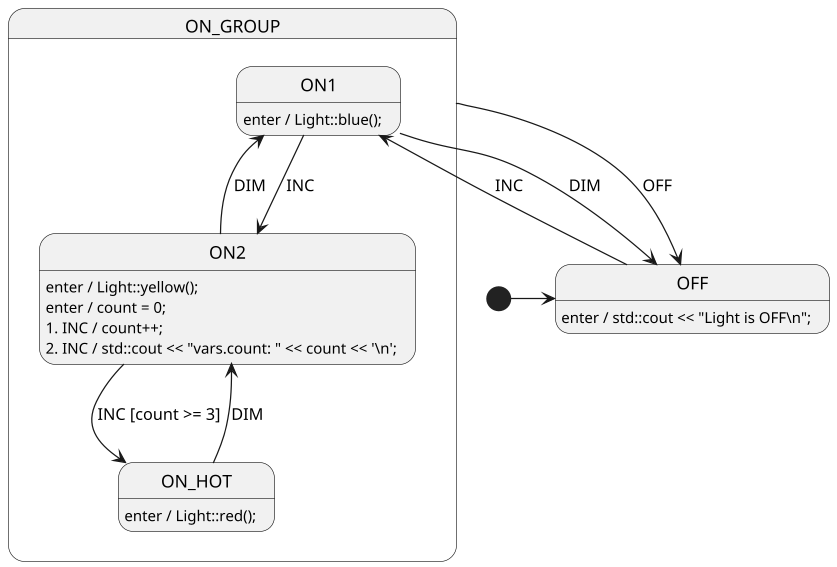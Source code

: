 @startuml LightSm
scale 1.25

' //////////////////////// STATE ORGANIZATION ///////////////////////
' Note: StateSmith treats state names and events as case insensitive.
' More info: https://github.com/StateSmith/StateSmith/wiki/PlantUML

state OFF
state ON_GROUP {
    state ON1
    state ON2
    state ON_HOT
}

[*] -> OFF

' ///////////////////////// STATE HANDLERS /////////////////////////
' Syntax: https://github.com/StateSmith/StateSmith/wiki/Behaviors

OFF: enter / std::cout << "Light is OFF\\n";
' >>> NOTE the extra escape in `\\n` above. This is required for PlantUML.
OFF --> ON1: INC

ON_GROUP --> OFF : OFF

ON1: enter / Light::blue();
ON1 --> ON2: INC
ON1 --> OFF: DIM

ON2: enter / Light::yellow();
ON2: enter / count = 0;
ON2: 1. INC / count++;
ON2: 2. INC / std::cout << "vars.count: " << count << '\\n';
' >>> NOTE the extra escape in `\\n` above. This is required for PlantUML.
ON2 --> ON_HOT: INC [count >= 3]
ON2 --> ON1: DIM

ON_HOT: enter / Light::red();
ON_HOT --> ON2: DIM



' //////////////////////// StateSmith config ////////////////////////
' The below special comment block sets the StateSmith configuration.
' More info: https://github.com/StateSmith/StateSmith/issues/335

/'! $CONFIG : toml
[SmRunnerSettings]
transpilerId = "C99"

[RenderConfig]
FileTop = """
    // Whatever you put in this `FileTop` section will end up 
    // being printed at the top of every generated code file.
    """
AutoExpandedVars = """
    uint16_t count; // this var can be referenced in diagram
    """

[RenderConfig.C]
CFileExtension = ".cpp"
# HFileExtension = ".hpp"
HFileIncludes = """
    // any includes you want in the header file go here
    """
CFileIncludes = """
    #include "Light.h" // user include. required for Light functions.
    #include <iostream> // user include. required for printf.
    """

# Uncomment below line to tell GCC to pack the enum to save some RAM
# CEnumDeclarer = "typedef enum __attribute__ ((packed)) {enumName}"
'/
@enduml